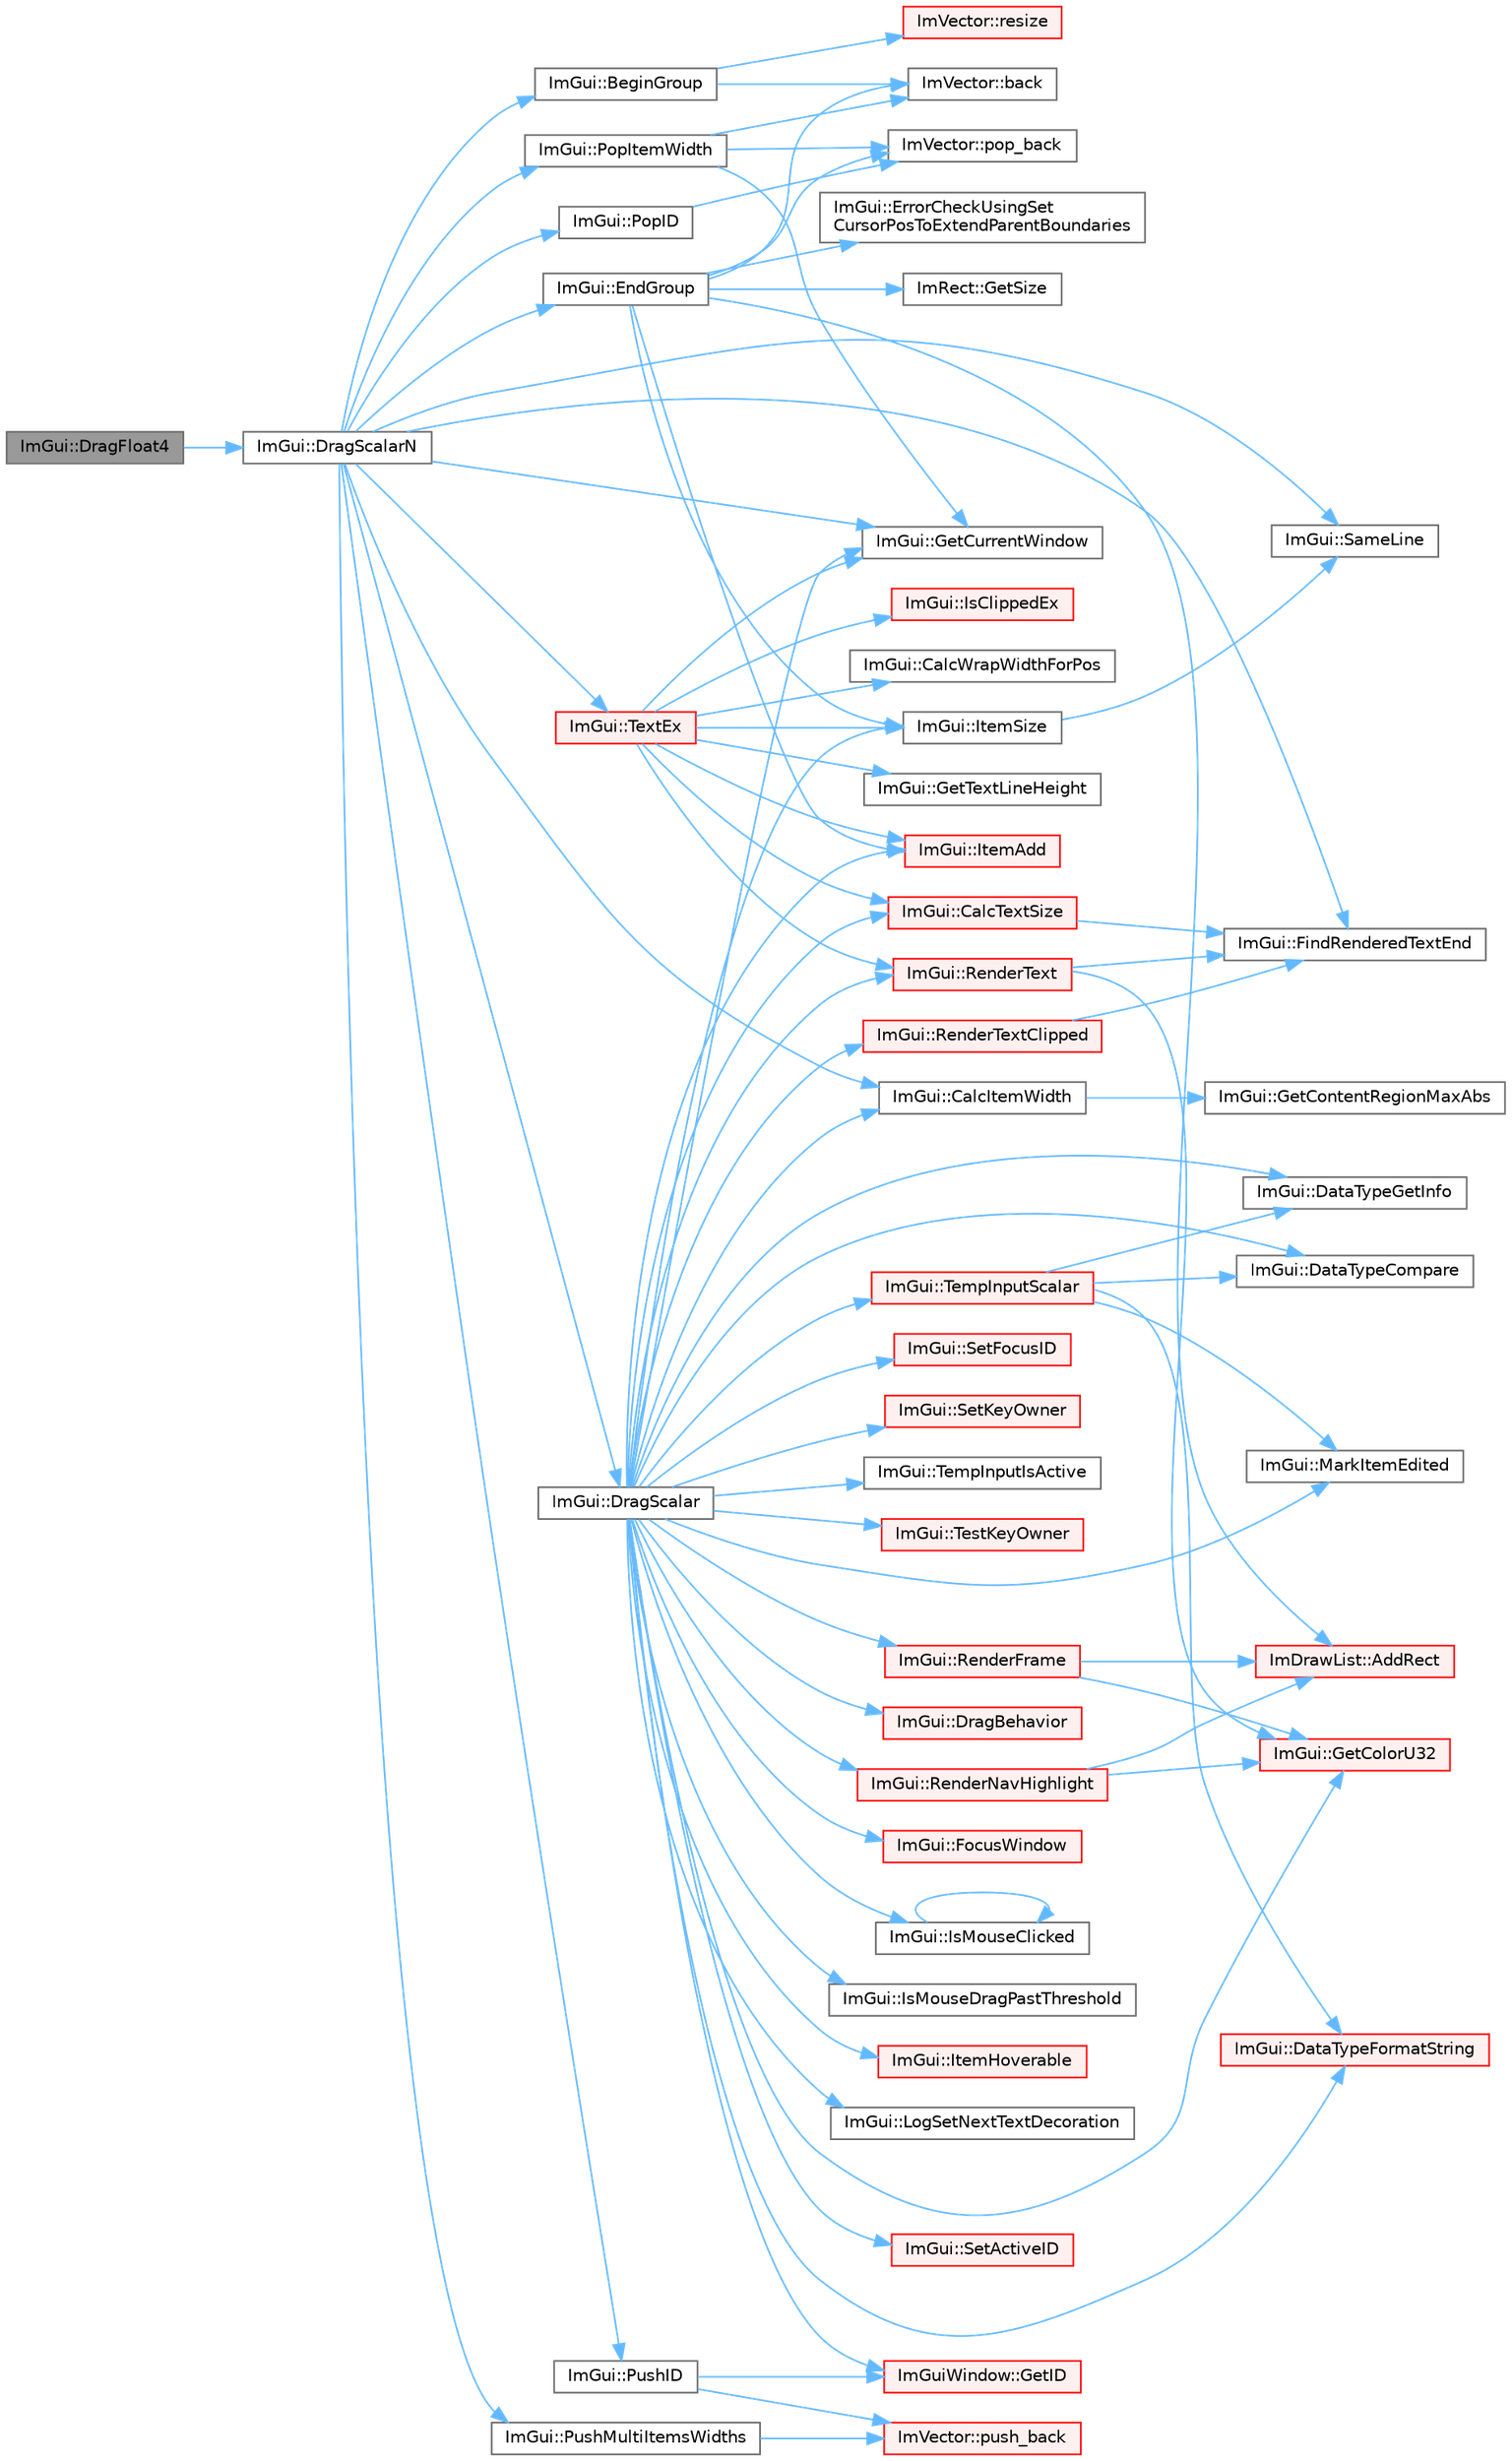 digraph "ImGui::DragFloat4"
{
 // LATEX_PDF_SIZE
  bgcolor="transparent";
  edge [fontname=Helvetica,fontsize=10,labelfontname=Helvetica,labelfontsize=10];
  node [fontname=Helvetica,fontsize=10,shape=box,height=0.2,width=0.4];
  rankdir="LR";
  Node1 [id="Node000001",label="ImGui::DragFloat4",height=0.2,width=0.4,color="gray40", fillcolor="grey60", style="filled", fontcolor="black",tooltip=" "];
  Node1 -> Node2 [id="edge1_Node000001_Node000002",color="steelblue1",style="solid",tooltip=" "];
  Node2 [id="Node000002",label="ImGui::DragScalarN",height=0.2,width=0.4,color="grey40", fillcolor="white", style="filled",URL="$namespace_im_gui.html#a1265d2b30ced1fca909e26c8f718fcbd",tooltip=" "];
  Node2 -> Node3 [id="edge2_Node000002_Node000003",color="steelblue1",style="solid",tooltip=" "];
  Node3 [id="Node000003",label="ImGui::BeginGroup",height=0.2,width=0.4,color="grey40", fillcolor="white", style="filled",URL="$namespace_im_gui.html#a42407e196b7ed2a8755bff28aae9805f",tooltip=" "];
  Node3 -> Node4 [id="edge3_Node000003_Node000004",color="steelblue1",style="solid",tooltip=" "];
  Node4 [id="Node000004",label="ImVector::back",height=0.2,width=0.4,color="grey40", fillcolor="white", style="filled",URL="$struct_im_vector.html#a2d80e87e81b1b01143c8d8be93e6fde1",tooltip=" "];
  Node3 -> Node5 [id="edge4_Node000003_Node000005",color="steelblue1",style="solid",tooltip=" "];
  Node5 [id="Node000005",label="ImVector::resize",height=0.2,width=0.4,color="red", fillcolor="#FFF0F0", style="filled",URL="$struct_im_vector.html#ac371dd62e56ae486b1a5038cf07eee56",tooltip=" "];
  Node2 -> Node8 [id="edge5_Node000002_Node000008",color="steelblue1",style="solid",tooltip=" "];
  Node8 [id="Node000008",label="ImGui::CalcItemWidth",height=0.2,width=0.4,color="grey40", fillcolor="white", style="filled",URL="$namespace_im_gui.html#ab3b3ba92ebd8bca4a552dd93321a1994",tooltip=" "];
  Node8 -> Node9 [id="edge6_Node000008_Node000009",color="steelblue1",style="solid",tooltip=" "];
  Node9 [id="Node000009",label="ImGui::GetContentRegionMaxAbs",height=0.2,width=0.4,color="grey40", fillcolor="white", style="filled",URL="$namespace_im_gui.html#adc4d9b0d735ffae1f1598c4df038024c",tooltip=" "];
  Node2 -> Node10 [id="edge7_Node000002_Node000010",color="steelblue1",style="solid",tooltip=" "];
  Node10 [id="Node000010",label="ImGui::DragScalar",height=0.2,width=0.4,color="grey40", fillcolor="white", style="filled",URL="$namespace_im_gui.html#a17d8926e8f44a6d00575b12081c51fe0",tooltip=" "];
  Node10 -> Node8 [id="edge8_Node000010_Node000008",color="steelblue1",style="solid",tooltip=" "];
  Node10 -> Node11 [id="edge9_Node000010_Node000011",color="steelblue1",style="solid",tooltip=" "];
  Node11 [id="Node000011",label="ImGui::CalcTextSize",height=0.2,width=0.4,color="red", fillcolor="#FFF0F0", style="filled",URL="$namespace_im_gui.html#a848b9db6cc4a186751c0ecebcaadc33b",tooltip=" "];
  Node11 -> Node15 [id="edge10_Node000011_Node000015",color="steelblue1",style="solid",tooltip=" "];
  Node15 [id="Node000015",label="ImGui::FindRenderedTextEnd",height=0.2,width=0.4,color="grey40", fillcolor="white", style="filled",URL="$namespace_im_gui.html#a7671e1dbc803a31b06081b52a771d83f",tooltip=" "];
  Node10 -> Node16 [id="edge11_Node000010_Node000016",color="steelblue1",style="solid",tooltip=" "];
  Node16 [id="Node000016",label="ImGui::DataTypeCompare",height=0.2,width=0.4,color="grey40", fillcolor="white", style="filled",URL="$namespace_im_gui.html#aa859c7a74393669eb8418a82b5b174e7",tooltip=" "];
  Node10 -> Node17 [id="edge12_Node000010_Node000017",color="steelblue1",style="solid",tooltip=" "];
  Node17 [id="Node000017",label="ImGui::DataTypeFormatString",height=0.2,width=0.4,color="red", fillcolor="#FFF0F0", style="filled",URL="$namespace_im_gui.html#a5fda8e22d0e4721940aefcb7232b1f82",tooltip=" "];
  Node10 -> Node19 [id="edge13_Node000010_Node000019",color="steelblue1",style="solid",tooltip=" "];
  Node19 [id="Node000019",label="ImGui::DataTypeGetInfo",height=0.2,width=0.4,color="grey40", fillcolor="white", style="filled",URL="$namespace_im_gui.html#a5b25ed1443e5a28d5a5725892e896578",tooltip=" "];
  Node10 -> Node20 [id="edge14_Node000010_Node000020",color="steelblue1",style="solid",tooltip=" "];
  Node20 [id="Node000020",label="ImGui::DragBehavior",height=0.2,width=0.4,color="red", fillcolor="#FFF0F0", style="filled",URL="$namespace_im_gui.html#a03fd8ebf820fd67eccfa0ee037df2d0c",tooltip=" "];
  Node10 -> Node25 [id="edge15_Node000010_Node000025",color="steelblue1",style="solid",tooltip=" "];
  Node25 [id="Node000025",label="ImGui::FocusWindow",height=0.2,width=0.4,color="red", fillcolor="#FFF0F0", style="filled",URL="$namespace_im_gui.html#a27aa6f2f3aa11778c6d023b1b223f262",tooltip=" "];
  Node10 -> Node40 [id="edge16_Node000010_Node000040",color="steelblue1",style="solid",tooltip=" "];
  Node40 [id="Node000040",label="ImGui::GetColorU32",height=0.2,width=0.4,color="red", fillcolor="#FFF0F0", style="filled",URL="$namespace_im_gui.html#a0de2d9bd347d9866511eb8d014e62556",tooltip=" "];
  Node10 -> Node42 [id="edge17_Node000010_Node000042",color="steelblue1",style="solid",tooltip=" "];
  Node42 [id="Node000042",label="ImGui::GetCurrentWindow",height=0.2,width=0.4,color="grey40", fillcolor="white", style="filled",URL="$namespace_im_gui.html#ac452417b5004ca16a814a72cff153526",tooltip=" "];
  Node10 -> Node43 [id="edge18_Node000010_Node000043",color="steelblue1",style="solid",tooltip=" "];
  Node43 [id="Node000043",label="ImGuiWindow::GetID",height=0.2,width=0.4,color="red", fillcolor="#FFF0F0", style="filled",URL="$struct_im_gui_window.html#a66400a63bc0b54d7d29e08d1b1b1a42b",tooltip=" "];
  Node10 -> Node46 [id="edge19_Node000010_Node000046",color="steelblue1",style="solid",tooltip=" "];
  Node46 [id="Node000046",label="ImGui::IsMouseClicked",height=0.2,width=0.4,color="grey40", fillcolor="white", style="filled",URL="$namespace_im_gui.html#a2d430db9485d0b3d86d51d5436225495",tooltip=" "];
  Node46 -> Node46 [id="edge20_Node000046_Node000046",color="steelblue1",style="solid",tooltip=" "];
  Node10 -> Node47 [id="edge21_Node000010_Node000047",color="steelblue1",style="solid",tooltip=" "];
  Node47 [id="Node000047",label="ImGui::IsMouseDragPastThreshold",height=0.2,width=0.4,color="grey40", fillcolor="white", style="filled",URL="$namespace_im_gui.html#ad1b3473eaad344022a022acfd45b0f5c",tooltip=" "];
  Node10 -> Node48 [id="edge22_Node000010_Node000048",color="steelblue1",style="solid",tooltip=" "];
  Node48 [id="Node000048",label="ImGui::ItemAdd",height=0.2,width=0.4,color="red", fillcolor="#FFF0F0", style="filled",URL="$namespace_im_gui.html#a5de8ecd4c80efdca1af7329a2a48121c",tooltip=" "];
  Node10 -> Node70 [id="edge23_Node000010_Node000070",color="steelblue1",style="solid",tooltip=" "];
  Node70 [id="Node000070",label="ImGui::ItemHoverable",height=0.2,width=0.4,color="red", fillcolor="#FFF0F0", style="filled",URL="$namespace_im_gui.html#a1d7304e335dbe35c4d97b67854111ed2",tooltip=" "];
  Node10 -> Node73 [id="edge24_Node000010_Node000073",color="steelblue1",style="solid",tooltip=" "];
  Node73 [id="Node000073",label="ImGui::ItemSize",height=0.2,width=0.4,color="grey40", fillcolor="white", style="filled",URL="$namespace_im_gui.html#aeeb1ec6ae6548173dbf813e7df538c48",tooltip=" "];
  Node73 -> Node74 [id="edge25_Node000073_Node000074",color="steelblue1",style="solid",tooltip=" "];
  Node74 [id="Node000074",label="ImGui::SameLine",height=0.2,width=0.4,color="grey40", fillcolor="white", style="filled",URL="$namespace_im_gui.html#a2991c91e94f3b77a0c3411f4f3aa348e",tooltip=" "];
  Node10 -> Node75 [id="edge26_Node000010_Node000075",color="steelblue1",style="solid",tooltip=" "];
  Node75 [id="Node000075",label="ImGui::LogSetNextTextDecoration",height=0.2,width=0.4,color="grey40", fillcolor="white", style="filled",URL="$namespace_im_gui.html#a66bc1e61bff5f2170bcd2d7d071eaa22",tooltip=" "];
  Node10 -> Node76 [id="edge27_Node000010_Node000076",color="steelblue1",style="solid",tooltip=" "];
  Node76 [id="Node000076",label="ImGui::MarkItemEdited",height=0.2,width=0.4,color="grey40", fillcolor="white", style="filled",URL="$namespace_im_gui.html#a83036681a36fbee2d35b5b57a1ef72e6",tooltip=" "];
  Node10 -> Node77 [id="edge28_Node000010_Node000077",color="steelblue1",style="solid",tooltip=" "];
  Node77 [id="Node000077",label="ImGui::RenderFrame",height=0.2,width=0.4,color="red", fillcolor="#FFF0F0", style="filled",URL="$namespace_im_gui.html#a621ba649568ede3939d4f10d83b86d04",tooltip=" "];
  Node77 -> Node57 [id="edge29_Node000077_Node000057",color="steelblue1",style="solid",tooltip=" "];
  Node57 [id="Node000057",label="ImDrawList::AddRect",height=0.2,width=0.4,color="red", fillcolor="#FFF0F0", style="filled",URL="$struct_im_draw_list.html#ad96f10a3e954fe0c5b7c96d4e205af7b",tooltip=" "];
  Node77 -> Node40 [id="edge30_Node000077_Node000040",color="steelblue1",style="solid",tooltip=" "];
  Node10 -> Node82 [id="edge31_Node000010_Node000082",color="steelblue1",style="solid",tooltip=" "];
  Node82 [id="Node000082",label="ImGui::RenderNavHighlight",height=0.2,width=0.4,color="red", fillcolor="#FFF0F0", style="filled",URL="$namespace_im_gui.html#add2e040b97eeb0857dc7d02876b07b72",tooltip=" "];
  Node82 -> Node57 [id="edge32_Node000082_Node000057",color="steelblue1",style="solid",tooltip=" "];
  Node82 -> Node40 [id="edge33_Node000082_Node000040",color="steelblue1",style="solid",tooltip=" "];
  Node10 -> Node87 [id="edge34_Node000010_Node000087",color="steelblue1",style="solid",tooltip=" "];
  Node87 [id="Node000087",label="ImGui::RenderText",height=0.2,width=0.4,color="red", fillcolor="#FFF0F0", style="filled",URL="$namespace_im_gui.html#a9971ce57f2a288ac3a12df886c5550d1",tooltip=" "];
  Node87 -> Node15 [id="edge35_Node000087_Node000015",color="steelblue1",style="solid",tooltip=" "];
  Node87 -> Node40 [id="edge36_Node000087_Node000040",color="steelblue1",style="solid",tooltip=" "];
  Node10 -> Node93 [id="edge37_Node000010_Node000093",color="steelblue1",style="solid",tooltip=" "];
  Node93 [id="Node000093",label="ImGui::RenderTextClipped",height=0.2,width=0.4,color="red", fillcolor="#FFF0F0", style="filled",URL="$namespace_im_gui.html#ab362eafae794c7364a6b96ea06f38eb9",tooltip=" "];
  Node93 -> Node15 [id="edge38_Node000093_Node000015",color="steelblue1",style="solid",tooltip=" "];
  Node10 -> Node22 [id="edge39_Node000010_Node000022",color="steelblue1",style="solid",tooltip=" "];
  Node22 [id="Node000022",label="ImGui::SetActiveID",height=0.2,width=0.4,color="red", fillcolor="#FFF0F0", style="filled",URL="$namespace_im_gui.html#a27b8ace13a8c421ee8405f0cbebe4ead",tooltip=" "];
  Node10 -> Node95 [id="edge40_Node000010_Node000095",color="steelblue1",style="solid",tooltip=" "];
  Node95 [id="Node000095",label="ImGui::SetFocusID",height=0.2,width=0.4,color="red", fillcolor="#FFF0F0", style="filled",URL="$namespace_im_gui.html#a8ad578d7141486ff12b59b0c251234e6",tooltip=" "];
  Node10 -> Node98 [id="edge41_Node000010_Node000098",color="steelblue1",style="solid",tooltip=" "];
  Node98 [id="Node000098",label="ImGui::SetKeyOwner",height=0.2,width=0.4,color="red", fillcolor="#FFF0F0", style="filled",URL="$namespace_im_gui.html#ac415798dd69ab045cda84dd14a52c3ea",tooltip=" "];
  Node10 -> Node103 [id="edge42_Node000010_Node000103",color="steelblue1",style="solid",tooltip=" "];
  Node103 [id="Node000103",label="ImGui::TempInputIsActive",height=0.2,width=0.4,color="grey40", fillcolor="white", style="filled",URL="$namespace_im_gui.html#a4e5c8dd9a681f3b8f8f36b07d84ae0e5",tooltip=" "];
  Node10 -> Node104 [id="edge43_Node000010_Node000104",color="steelblue1",style="solid",tooltip=" "];
  Node104 [id="Node000104",label="ImGui::TempInputScalar",height=0.2,width=0.4,color="red", fillcolor="#FFF0F0", style="filled",URL="$namespace_im_gui.html#a392fed3e7db2a75abf217bf84c6abce9",tooltip=" "];
  Node104 -> Node16 [id="edge44_Node000104_Node000016",color="steelblue1",style="solid",tooltip=" "];
  Node104 -> Node17 [id="edge45_Node000104_Node000017",color="steelblue1",style="solid",tooltip=" "];
  Node104 -> Node19 [id="edge46_Node000104_Node000019",color="steelblue1",style="solid",tooltip=" "];
  Node104 -> Node76 [id="edge47_Node000104_Node000076",color="steelblue1",style="solid",tooltip=" "];
  Node10 -> Node246 [id="edge48_Node000010_Node000246",color="steelblue1",style="solid",tooltip=" "];
  Node246 [id="Node000246",label="ImGui::TestKeyOwner",height=0.2,width=0.4,color="red", fillcolor="#FFF0F0", style="filled",URL="$namespace_im_gui.html#ad12c5be2f1c691e4e6656524248824fb",tooltip=" "];
  Node2 -> Node208 [id="edge49_Node000002_Node000208",color="steelblue1",style="solid",tooltip=" "];
  Node208 [id="Node000208",label="ImGui::EndGroup",height=0.2,width=0.4,color="grey40", fillcolor="white", style="filled",URL="$namespace_im_gui.html#a05fc97fc64f28a55486087f503d9a622",tooltip=" "];
  Node208 -> Node57 [id="edge50_Node000208_Node000057",color="steelblue1",style="solid",tooltip=" "];
  Node208 -> Node4 [id="edge51_Node000208_Node000004",color="steelblue1",style="solid",tooltip=" "];
  Node208 -> Node200 [id="edge52_Node000208_Node000200",color="steelblue1",style="solid",tooltip=" "];
  Node200 [id="Node000200",label="ImGui::ErrorCheckUsingSet\lCursorPosToExtendParentBoundaries",height=0.2,width=0.4,color="grey40", fillcolor="white", style="filled",URL="$namespace_im_gui.html#ad5832500c14abd9e76e376b82701385b",tooltip=" "];
  Node208 -> Node114 [id="edge53_Node000208_Node000114",color="steelblue1",style="solid",tooltip=" "];
  Node114 [id="Node000114",label="ImRect::GetSize",height=0.2,width=0.4,color="grey40", fillcolor="white", style="filled",URL="$struct_im_rect.html#ae459d9c50003058cfb34519a571aaf33",tooltip=" "];
  Node208 -> Node48 [id="edge54_Node000208_Node000048",color="steelblue1",style="solid",tooltip=" "];
  Node208 -> Node73 [id="edge55_Node000208_Node000073",color="steelblue1",style="solid",tooltip=" "];
  Node208 -> Node164 [id="edge56_Node000208_Node000164",color="steelblue1",style="solid",tooltip=" "];
  Node164 [id="Node000164",label="ImVector::pop_back",height=0.2,width=0.4,color="grey40", fillcolor="white", style="filled",URL="$struct_im_vector.html#a3db7ce62d3c429effdb893fbf7148c1c",tooltip=" "];
  Node2 -> Node15 [id="edge57_Node000002_Node000015",color="steelblue1",style="solid",tooltip=" "];
  Node2 -> Node42 [id="edge58_Node000002_Node000042",color="steelblue1",style="solid",tooltip=" "];
  Node2 -> Node186 [id="edge59_Node000002_Node000186",color="steelblue1",style="solid",tooltip=" "];
  Node186 [id="Node000186",label="ImGui::PopID",height=0.2,width=0.4,color="grey40", fillcolor="white", style="filled",URL="$namespace_im_gui.html#aba0b2d8f890a5d435ae43d0c4a2d4dd1",tooltip=" "];
  Node186 -> Node164 [id="edge60_Node000186_Node000164",color="steelblue1",style="solid",tooltip=" "];
  Node2 -> Node197 [id="edge61_Node000002_Node000197",color="steelblue1",style="solid",tooltip=" "];
  Node197 [id="Node000197",label="ImGui::PopItemWidth",height=0.2,width=0.4,color="grey40", fillcolor="white", style="filled",URL="$namespace_im_gui.html#ad29a3fc0cb5dfc7f9fc7224512ce90bf",tooltip=" "];
  Node197 -> Node4 [id="edge62_Node000197_Node000004",color="steelblue1",style="solid",tooltip=" "];
  Node197 -> Node42 [id="edge63_Node000197_Node000042",color="steelblue1",style="solid",tooltip=" "];
  Node197 -> Node164 [id="edge64_Node000197_Node000164",color="steelblue1",style="solid",tooltip=" "];
  Node2 -> Node187 [id="edge65_Node000002_Node000187",color="steelblue1",style="solid",tooltip=" "];
  Node187 [id="Node000187",label="ImGui::PushID",height=0.2,width=0.4,color="grey40", fillcolor="white", style="filled",URL="$namespace_im_gui.html#a27a8533605dc5b8cabf161bf7715bbde",tooltip=" "];
  Node187 -> Node43 [id="edge66_Node000187_Node000043",color="steelblue1",style="solid",tooltip=" "];
  Node187 -> Node38 [id="edge67_Node000187_Node000038",color="steelblue1",style="solid",tooltip=" "];
  Node38 [id="Node000038",label="ImVector::push_back",height=0.2,width=0.4,color="red", fillcolor="#FFF0F0", style="filled",URL="$struct_im_vector.html#aab5df48e0711a48bd12f3206e08c4108",tooltip=" "];
  Node2 -> Node247 [id="edge68_Node000002_Node000247",color="steelblue1",style="solid",tooltip=" "];
  Node247 [id="Node000247",label="ImGui::PushMultiItemsWidths",height=0.2,width=0.4,color="grey40", fillcolor="white", style="filled",URL="$namespace_im_gui.html#a6ec35a6af1a0bbe454d79c2c63b030cc",tooltip=" "];
  Node247 -> Node38 [id="edge69_Node000247_Node000038",color="steelblue1",style="solid",tooltip=" "];
  Node2 -> Node74 [id="edge70_Node000002_Node000074",color="steelblue1",style="solid",tooltip=" "];
  Node2 -> Node248 [id="edge71_Node000002_Node000248",color="steelblue1",style="solid",tooltip=" "];
  Node248 [id="Node000248",label="ImGui::TextEx",height=0.2,width=0.4,color="red", fillcolor="#FFF0F0", style="filled",URL="$namespace_im_gui.html#aae6420fec03511fd478d9108f31e6b5f",tooltip=" "];
  Node248 -> Node11 [id="edge72_Node000248_Node000011",color="steelblue1",style="solid",tooltip=" "];
  Node248 -> Node249 [id="edge73_Node000248_Node000249",color="steelblue1",style="solid",tooltip=" "];
  Node249 [id="Node000249",label="ImGui::CalcWrapWidthForPos",height=0.2,width=0.4,color="grey40", fillcolor="white", style="filled",URL="$namespace_im_gui.html#a66416151e58c34cd02973976de66e0e9",tooltip=" "];
  Node248 -> Node42 [id="edge74_Node000248_Node000042",color="steelblue1",style="solid",tooltip=" "];
  Node248 -> Node250 [id="edge75_Node000248_Node000250",color="steelblue1",style="solid",tooltip=" "];
  Node250 [id="Node000250",label="ImGui::GetTextLineHeight",height=0.2,width=0.4,color="grey40", fillcolor="white", style="filled",URL="$namespace_im_gui.html#aaba5637199d31ea23d4d143b30a44aff",tooltip=" "];
  Node248 -> Node251 [id="edge76_Node000248_Node000251",color="steelblue1",style="solid",tooltip=" "];
  Node251 [id="Node000251",label="ImGui::IsClippedEx",height=0.2,width=0.4,color="red", fillcolor="#FFF0F0", style="filled",URL="$namespace_im_gui.html#a7c21c85f5c95aa4ce6c2bd28bb980d44",tooltip=" "];
  Node248 -> Node48 [id="edge77_Node000248_Node000048",color="steelblue1",style="solid",tooltip=" "];
  Node248 -> Node73 [id="edge78_Node000248_Node000073",color="steelblue1",style="solid",tooltip=" "];
  Node248 -> Node87 [id="edge79_Node000248_Node000087",color="steelblue1",style="solid",tooltip=" "];
}
